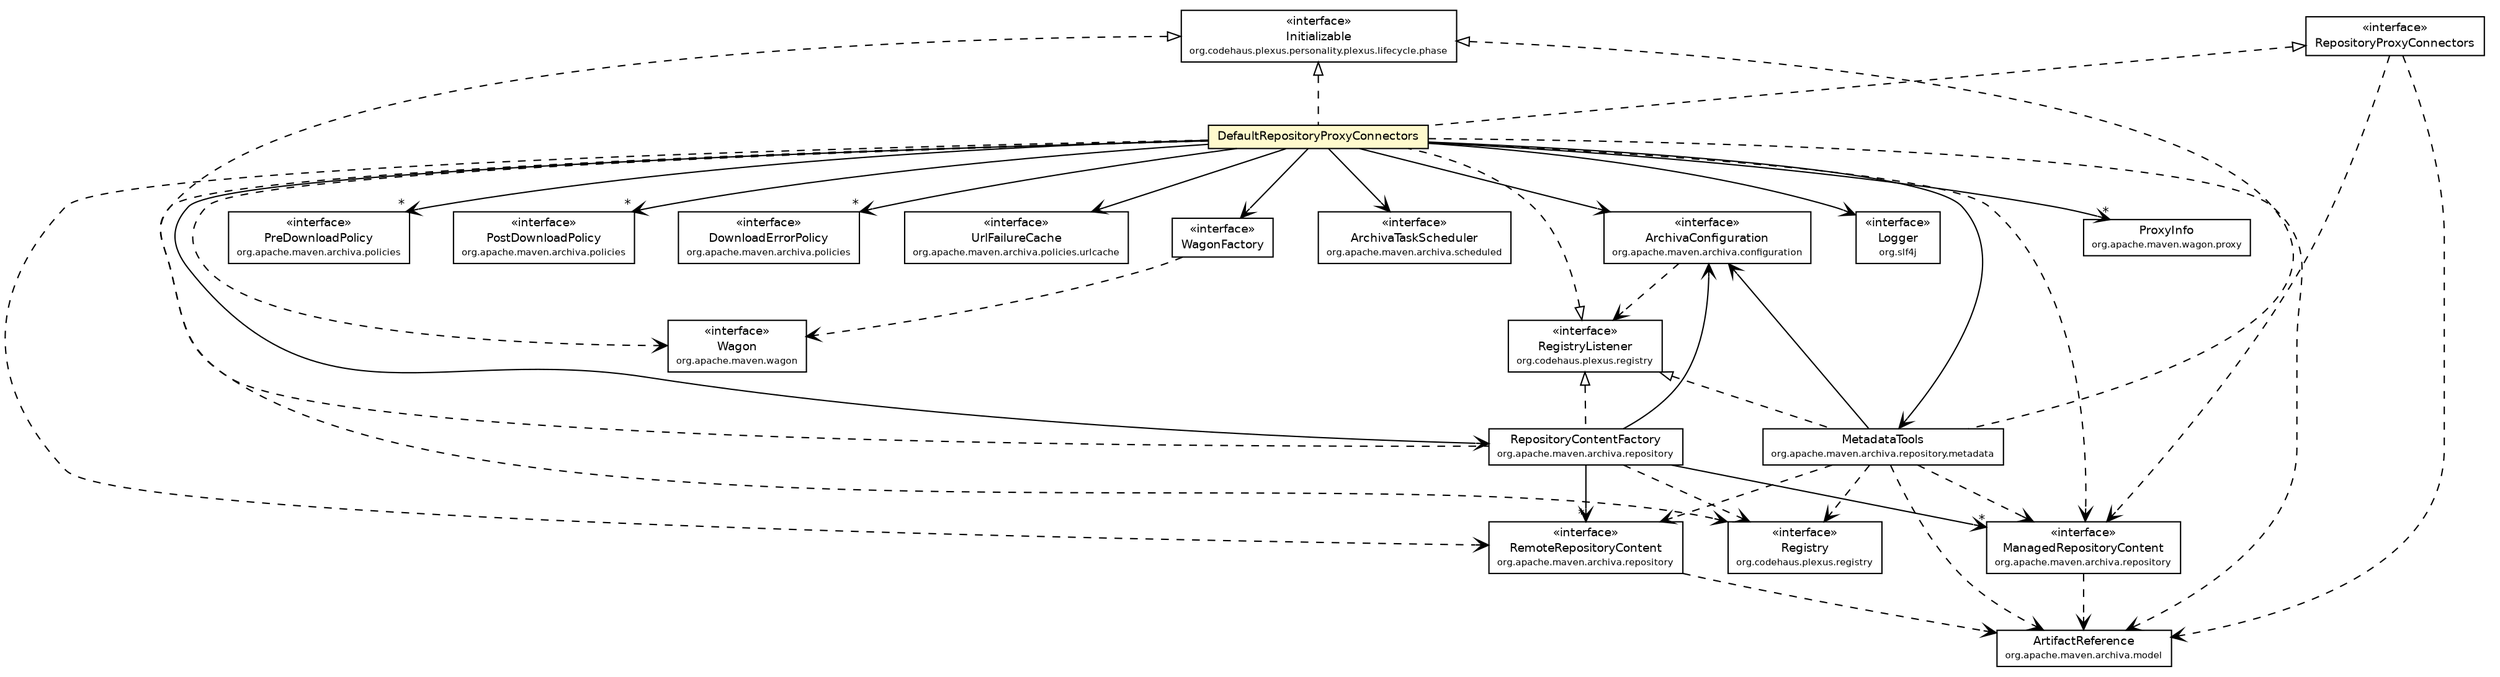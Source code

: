 #!/usr/local/bin/dot
#
# Class diagram 
# Generated by UmlGraph version 4.6 (http://www.spinellis.gr/sw/umlgraph)
#

digraph G {
	edge [fontname="Helvetica",fontsize=10,labelfontname="Helvetica",labelfontsize=10];
	node [fontname="Helvetica",fontsize=10,shape=plaintext];
	// org.apache.maven.archiva.policies.PreDownloadPolicy
	c144261 [label=<<table border="0" cellborder="1" cellspacing="0" cellpadding="2" port="p" href="../policies/PreDownloadPolicy.html">
		<tr><td><table border="0" cellspacing="0" cellpadding="1">
			<tr><td> &laquo;interface&raquo; </td></tr>
			<tr><td> PreDownloadPolicy </td></tr>
			<tr><td><font point-size="7.0"> org.apache.maven.archiva.policies </font></td></tr>
		</table></td></tr>
		</table>>, fontname="Helvetica", fontcolor="black", fontsize=9.0];
	// org.apache.maven.archiva.policies.PostDownloadPolicy
	c144262 [label=<<table border="0" cellborder="1" cellspacing="0" cellpadding="2" port="p" href="../policies/PostDownloadPolicy.html">
		<tr><td><table border="0" cellspacing="0" cellpadding="1">
			<tr><td> &laquo;interface&raquo; </td></tr>
			<tr><td> PostDownloadPolicy </td></tr>
			<tr><td><font point-size="7.0"> org.apache.maven.archiva.policies </font></td></tr>
		</table></td></tr>
		</table>>, fontname="Helvetica", fontcolor="black", fontsize=9.0];
	// org.apache.maven.archiva.policies.DownloadErrorPolicy
	c144267 [label=<<table border="0" cellborder="1" cellspacing="0" cellpadding="2" port="p" href="../policies/DownloadErrorPolicy.html">
		<tr><td><table border="0" cellspacing="0" cellpadding="1">
			<tr><td> &laquo;interface&raquo; </td></tr>
			<tr><td> DownloadErrorPolicy </td></tr>
			<tr><td><font point-size="7.0"> org.apache.maven.archiva.policies </font></td></tr>
		</table></td></tr>
		</table>>, fontname="Helvetica", fontcolor="black", fontsize=9.0];
	// org.apache.maven.archiva.policies.urlcache.UrlFailureCache
	c144271 [label=<<table border="0" cellborder="1" cellspacing="0" cellpadding="2" port="p" href="../policies/urlcache/UrlFailureCache.html">
		<tr><td><table border="0" cellspacing="0" cellpadding="1">
			<tr><td> &laquo;interface&raquo; </td></tr>
			<tr><td> UrlFailureCache </td></tr>
			<tr><td><font point-size="7.0"> org.apache.maven.archiva.policies.urlcache </font></td></tr>
		</table></td></tr>
		</table>>, fontname="Helvetica", fontcolor="black", fontsize=9.0];
	// org.apache.maven.archiva.configuration.ArchivaConfiguration
	c144282 [label=<<table border="0" cellborder="1" cellspacing="0" cellpadding="2" port="p" href="../configuration/ArchivaConfiguration.html">
		<tr><td><table border="0" cellspacing="0" cellpadding="1">
			<tr><td> &laquo;interface&raquo; </td></tr>
			<tr><td> ArchivaConfiguration </td></tr>
			<tr><td><font point-size="7.0"> org.apache.maven.archiva.configuration </font></td></tr>
		</table></td></tr>
		</table>>, fontname="Helvetica", fontcolor="black", fontsize=9.0];
	// org.apache.maven.archiva.repository.RepositoryContentFactory
	c144343 [label=<<table border="0" cellborder="1" cellspacing="0" cellpadding="2" port="p" href="../repository/RepositoryContentFactory.html">
		<tr><td><table border="0" cellspacing="0" cellpadding="1">
			<tr><td> RepositoryContentFactory </td></tr>
			<tr><td><font point-size="7.0"> org.apache.maven.archiva.repository </font></td></tr>
		</table></td></tr>
		</table>>, fontname="Helvetica", fontcolor="black", fontsize=9.0];
	// org.apache.maven.archiva.repository.RemoteRepositoryContent
	c144344 [label=<<table border="0" cellborder="1" cellspacing="0" cellpadding="2" port="p" href="../repository/RemoteRepositoryContent.html">
		<tr><td><table border="0" cellspacing="0" cellpadding="1">
			<tr><td> &laquo;interface&raquo; </td></tr>
			<tr><td> RemoteRepositoryContent </td></tr>
			<tr><td><font point-size="7.0"> org.apache.maven.archiva.repository </font></td></tr>
		</table></td></tr>
		</table>>, fontname="Helvetica", fontcolor="black", fontsize=9.0];
	// org.apache.maven.archiva.repository.ManagedRepositoryContent
	c144345 [label=<<table border="0" cellborder="1" cellspacing="0" cellpadding="2" port="p" href="../repository/ManagedRepositoryContent.html">
		<tr><td><table border="0" cellspacing="0" cellpadding="1">
			<tr><td> &laquo;interface&raquo; </td></tr>
			<tr><td> ManagedRepositoryContent </td></tr>
			<tr><td><font point-size="7.0"> org.apache.maven.archiva.repository </font></td></tr>
		</table></td></tr>
		</table>>, fontname="Helvetica", fontcolor="black", fontsize=9.0];
	// org.apache.maven.archiva.repository.metadata.MetadataTools
	c144354 [label=<<table border="0" cellborder="1" cellspacing="0" cellpadding="2" port="p" href="../repository/metadata/MetadataTools.html">
		<tr><td><table border="0" cellspacing="0" cellpadding="1">
			<tr><td> MetadataTools </td></tr>
			<tr><td><font point-size="7.0"> org.apache.maven.archiva.repository.metadata </font></td></tr>
		</table></td></tr>
		</table>>, fontname="Helvetica", fontcolor="black", fontsize=9.0];
	// org.apache.maven.archiva.scheduled.ArchivaTaskScheduler
	c144485 [label=<<table border="0" cellborder="1" cellspacing="0" cellpadding="2" port="p" href="../scheduled/ArchivaTaskScheduler.html">
		<tr><td><table border="0" cellspacing="0" cellpadding="1">
			<tr><td> &laquo;interface&raquo; </td></tr>
			<tr><td> ArchivaTaskScheduler </td></tr>
			<tr><td><font point-size="7.0"> org.apache.maven.archiva.scheduled </font></td></tr>
		</table></td></tr>
		</table>>, fontname="Helvetica", fontcolor="black", fontsize=9.0];
	// org.apache.maven.archiva.proxy.WagonFactory
	c144552 [label=<<table border="0" cellborder="1" cellspacing="0" cellpadding="2" port="p" href="./WagonFactory.html">
		<tr><td><table border="0" cellspacing="0" cellpadding="1">
			<tr><td> &laquo;interface&raquo; </td></tr>
			<tr><td> WagonFactory </td></tr>
		</table></td></tr>
		</table>>, fontname="Helvetica", fontcolor="black", fontsize=9.0];
	// org.apache.maven.archiva.proxy.RepositoryProxyConnectors
	c144553 [label=<<table border="0" cellborder="1" cellspacing="0" cellpadding="2" port="p" href="./RepositoryProxyConnectors.html">
		<tr><td><table border="0" cellspacing="0" cellpadding="1">
			<tr><td> &laquo;interface&raquo; </td></tr>
			<tr><td> RepositoryProxyConnectors </td></tr>
		</table></td></tr>
		</table>>, fontname="Helvetica", fontcolor="black", fontsize=9.0];
	// org.apache.maven.archiva.proxy.DefaultRepositoryProxyConnectors
	c144559 [label=<<table border="0" cellborder="1" cellspacing="0" cellpadding="2" port="p" bgcolor="lemonChiffon" href="./DefaultRepositoryProxyConnectors.html">
		<tr><td><table border="0" cellspacing="0" cellpadding="1">
			<tr><td> DefaultRepositoryProxyConnectors </td></tr>
		</table></td></tr>
		</table>>, fontname="Helvetica", fontcolor="black", fontsize=9.0];
	//org.apache.maven.archiva.repository.RepositoryContentFactory implements org.codehaus.plexus.registry.RegistryListener
	c144621:p -> c144343:p [dir=back,arrowtail=empty,style=dashed];
	//org.apache.maven.archiva.repository.RepositoryContentFactory implements org.codehaus.plexus.personality.plexus.lifecycle.phase.Initializable
	c144622:p -> c144343:p [dir=back,arrowtail=empty,style=dashed];
	//org.apache.maven.archiva.repository.metadata.MetadataTools implements org.codehaus.plexus.registry.RegistryListener
	c144621:p -> c144354:p [dir=back,arrowtail=empty,style=dashed];
	//org.apache.maven.archiva.repository.metadata.MetadataTools implements org.codehaus.plexus.personality.plexus.lifecycle.phase.Initializable
	c144622:p -> c144354:p [dir=back,arrowtail=empty,style=dashed];
	//org.apache.maven.archiva.proxy.DefaultRepositoryProxyConnectors implements org.apache.maven.archiva.proxy.RepositoryProxyConnectors
	c144553:p -> c144559:p [dir=back,arrowtail=empty,style=dashed];
	//org.apache.maven.archiva.proxy.DefaultRepositoryProxyConnectors implements org.codehaus.plexus.registry.RegistryListener
	c144621:p -> c144559:p [dir=back,arrowtail=empty,style=dashed];
	//org.apache.maven.archiva.proxy.DefaultRepositoryProxyConnectors implements org.codehaus.plexus.personality.plexus.lifecycle.phase.Initializable
	c144622:p -> c144559:p [dir=back,arrowtail=empty,style=dashed];
	// org.apache.maven.archiva.repository.RepositoryContentFactory NAVASSOC org.apache.maven.archiva.configuration.ArchivaConfiguration
	c144343:p -> c144282:p [taillabel="", label="", headlabel="", fontname="Helvetica", fontcolor="black", fontsize=10.0, color="black", arrowhead=open];
	// org.apache.maven.archiva.repository.RepositoryContentFactory NAVASSOC org.apache.maven.archiva.repository.ManagedRepositoryContent
	c144343:p -> c144345:p [taillabel="", label="", headlabel="*", fontname="Helvetica", fontcolor="black", fontsize=10.0, color="black", arrowhead=open];
	// org.apache.maven.archiva.repository.RepositoryContentFactory NAVASSOC org.apache.maven.archiva.repository.RemoteRepositoryContent
	c144343:p -> c144344:p [taillabel="", label="", headlabel="*", fontname="Helvetica", fontcolor="black", fontsize=10.0, color="black", arrowhead=open];
	// org.apache.maven.archiva.repository.metadata.MetadataTools NAVASSOC org.apache.maven.archiva.configuration.ArchivaConfiguration
	c144354:p -> c144282:p [taillabel="", label="", headlabel="", fontname="Helvetica", fontcolor="black", fontsize=10.0, color="black", arrowhead=open];
	// org.apache.maven.archiva.proxy.DefaultRepositoryProxyConnectors NAVASSOC org.slf4j.Logger
	c144559:p -> c144623:p [taillabel="", label="", headlabel="", fontname="Helvetica", fontcolor="black", fontsize=10.0, color="black", arrowhead=open];
	// org.apache.maven.archiva.proxy.DefaultRepositoryProxyConnectors NAVASSOC org.apache.maven.archiva.configuration.ArchivaConfiguration
	c144559:p -> c144282:p [taillabel="", label="", headlabel="", fontname="Helvetica", fontcolor="black", fontsize=10.0, color="black", arrowhead=open];
	// org.apache.maven.archiva.proxy.DefaultRepositoryProxyConnectors NAVASSOC org.apache.maven.archiva.repository.RepositoryContentFactory
	c144559:p -> c144343:p [taillabel="", label="", headlabel="", fontname="Helvetica", fontcolor="black", fontsize=10.0, color="black", arrowhead=open];
	// org.apache.maven.archiva.proxy.DefaultRepositoryProxyConnectors NAVASSOC org.apache.maven.archiva.repository.metadata.MetadataTools
	c144559:p -> c144354:p [taillabel="", label="", headlabel="", fontname="Helvetica", fontcolor="black", fontsize=10.0, color="black", arrowhead=open];
	// org.apache.maven.archiva.proxy.DefaultRepositoryProxyConnectors NAVASSOC org.apache.maven.archiva.policies.PreDownloadPolicy
	c144559:p -> c144261:p [taillabel="", label="", headlabel="*", fontname="Helvetica", fontcolor="black", fontsize=10.0, color="black", arrowhead=open];
	// org.apache.maven.archiva.proxy.DefaultRepositoryProxyConnectors NAVASSOC org.apache.maven.archiva.policies.PostDownloadPolicy
	c144559:p -> c144262:p [taillabel="", label="", headlabel="*", fontname="Helvetica", fontcolor="black", fontsize=10.0, color="black", arrowhead=open];
	// org.apache.maven.archiva.proxy.DefaultRepositoryProxyConnectors NAVASSOC org.apache.maven.archiva.policies.DownloadErrorPolicy
	c144559:p -> c144267:p [taillabel="", label="", headlabel="*", fontname="Helvetica", fontcolor="black", fontsize=10.0, color="black", arrowhead=open];
	// org.apache.maven.archiva.proxy.DefaultRepositoryProxyConnectors NAVASSOC org.apache.maven.archiva.policies.urlcache.UrlFailureCache
	c144559:p -> c144271:p [taillabel="", label="", headlabel="", fontname="Helvetica", fontcolor="black", fontsize=10.0, color="black", arrowhead=open];
	// org.apache.maven.archiva.proxy.DefaultRepositoryProxyConnectors NAVASSOC org.apache.maven.wagon.proxy.ProxyInfo
	c144559:p -> c144624:p [taillabel="", label="", headlabel="*", fontname="Helvetica", fontcolor="black", fontsize=10.0, color="black", arrowhead=open];
	// org.apache.maven.archiva.proxy.DefaultRepositoryProxyConnectors NAVASSOC org.apache.maven.archiva.proxy.WagonFactory
	c144559:p -> c144552:p [taillabel="", label="", headlabel="", fontname="Helvetica", fontcolor="black", fontsize=10.0, color="black", arrowhead=open];
	// org.apache.maven.archiva.proxy.DefaultRepositoryProxyConnectors NAVASSOC org.apache.maven.archiva.scheduled.ArchivaTaskScheduler
	c144559:p -> c144485:p [taillabel="", label="", headlabel="", fontname="Helvetica", fontcolor="black", fontsize=10.0, color="black", arrowhead=open];
	// org.apache.maven.archiva.configuration.ArchivaConfiguration DEPEND org.codehaus.plexus.registry.RegistryListener
	c144282:p -> c144621:p [taillabel="", label="", headlabel="", fontname="Helvetica", fontcolor="black", fontsize=10.0, color="black", arrowhead=open, style=dashed];
	// org.apache.maven.archiva.repository.RepositoryContentFactory DEPEND org.codehaus.plexus.registry.Registry
	c144343:p -> c144625:p [taillabel="", label="", headlabel="", fontname="Helvetica", fontcolor="black", fontsize=10.0, color="black", arrowhead=open, style=dashed];
	// org.apache.maven.archiva.repository.RemoteRepositoryContent DEPEND org.apache.maven.archiva.model.ArtifactReference
	c144344:p -> c144626:p [taillabel="", label="", headlabel="", fontname="Helvetica", fontcolor="black", fontsize=10.0, color="black", arrowhead=open, style=dashed];
	// org.apache.maven.archiva.repository.ManagedRepositoryContent DEPEND org.apache.maven.archiva.model.ArtifactReference
	c144345:p -> c144626:p [taillabel="", label="", headlabel="", fontname="Helvetica", fontcolor="black", fontsize=10.0, color="black", arrowhead=open, style=dashed];
	// org.apache.maven.archiva.repository.metadata.MetadataTools DEPEND org.apache.maven.archiva.repository.ManagedRepositoryContent
	c144354:p -> c144345:p [taillabel="", label="", headlabel="", fontname="Helvetica", fontcolor="black", fontsize=10.0, color="black", arrowhead=open, style=dashed];
	// org.apache.maven.archiva.repository.metadata.MetadataTools DEPEND org.apache.maven.archiva.model.ArtifactReference
	c144354:p -> c144626:p [taillabel="", label="", headlabel="", fontname="Helvetica", fontcolor="black", fontsize=10.0, color="black", arrowhead=open, style=dashed];
	// org.apache.maven.archiva.repository.metadata.MetadataTools DEPEND org.codehaus.plexus.registry.Registry
	c144354:p -> c144625:p [taillabel="", label="", headlabel="", fontname="Helvetica", fontcolor="black", fontsize=10.0, color="black", arrowhead=open, style=dashed];
	// org.apache.maven.archiva.repository.metadata.MetadataTools DEPEND org.apache.maven.archiva.repository.RemoteRepositoryContent
	c144354:p -> c144344:p [taillabel="", label="", headlabel="", fontname="Helvetica", fontcolor="black", fontsize=10.0, color="black", arrowhead=open, style=dashed];
	// org.apache.maven.archiva.proxy.WagonFactory DEPEND org.apache.maven.wagon.Wagon
	c144552:p -> c144627:p [taillabel="", label="", headlabel="", fontname="Helvetica", fontcolor="black", fontsize=10.0, color="black", arrowhead=open, style=dashed];
	// org.apache.maven.archiva.proxy.RepositoryProxyConnectors DEPEND org.apache.maven.archiva.model.ArtifactReference
	c144553:p -> c144626:p [taillabel="", label="", headlabel="", fontname="Helvetica", fontcolor="black", fontsize=10.0, color="black", arrowhead=open, style=dashed];
	// org.apache.maven.archiva.proxy.RepositoryProxyConnectors DEPEND org.apache.maven.archiva.repository.ManagedRepositoryContent
	c144553:p -> c144345:p [taillabel="", label="", headlabel="", fontname="Helvetica", fontcolor="black", fontsize=10.0, color="black", arrowhead=open, style=dashed];
	// org.apache.maven.archiva.proxy.DefaultRepositoryProxyConnectors DEPEND org.apache.maven.archiva.repository.ManagedRepositoryContent
	c144559:p -> c144345:p [taillabel="", label="", headlabel="", fontname="Helvetica", fontcolor="black", fontsize=10.0, color="black", arrowhead=open, style=dashed];
	// org.apache.maven.archiva.proxy.DefaultRepositoryProxyConnectors DEPEND org.apache.maven.wagon.Wagon
	c144559:p -> c144627:p [taillabel="", label="", headlabel="", fontname="Helvetica", fontcolor="black", fontsize=10.0, color="black", arrowhead=open, style=dashed];
	// org.apache.maven.archiva.proxy.DefaultRepositoryProxyConnectors DEPEND org.apache.maven.archiva.model.ArtifactReference
	c144559:p -> c144626:p [taillabel="", label="", headlabel="", fontname="Helvetica", fontcolor="black", fontsize=10.0, color="black", arrowhead=open, style=dashed];
	// org.apache.maven.archiva.proxy.DefaultRepositoryProxyConnectors DEPEND org.codehaus.plexus.registry.Registry
	c144559:p -> c144625:p [taillabel="", label="", headlabel="", fontname="Helvetica", fontcolor="black", fontsize=10.0, color="black", arrowhead=open, style=dashed];
	// org.apache.maven.archiva.proxy.DefaultRepositoryProxyConnectors DEPEND org.apache.maven.archiva.repository.RemoteRepositoryContent
	c144559:p -> c144344:p [taillabel="", label="", headlabel="", fontname="Helvetica", fontcolor="black", fontsize=10.0, color="black", arrowhead=open, style=dashed];
	// org.apache.maven.wagon.proxy.ProxyInfo
	c144624 [label=<<table border="0" cellborder="1" cellspacing="0" cellpadding="2" port="p" href="http://java.sun.com/j2se/1.4.2/docs/api/org/apache/maven/wagon/proxy/ProxyInfo.html">
		<tr><td><table border="0" cellspacing="0" cellpadding="1">
			<tr><td> ProxyInfo </td></tr>
			<tr><td><font point-size="7.0"> org.apache.maven.wagon.proxy </font></td></tr>
		</table></td></tr>
		</table>>, fontname="Helvetica", fontcolor="black", fontsize=9.0];
	// org.slf4j.Logger
	c144623 [label=<<table border="0" cellborder="1" cellspacing="0" cellpadding="2" port="p" href="http://java.sun.com/j2se/1.4.2/docs/api/org/slf4j/Logger.html">
		<tr><td><table border="0" cellspacing="0" cellpadding="1">
			<tr><td> &laquo;interface&raquo; </td></tr>
			<tr><td> Logger </td></tr>
			<tr><td><font point-size="7.0"> org.slf4j </font></td></tr>
		</table></td></tr>
		</table>>, fontname="Helvetica", fontcolor="black", fontsize=9.0];
	// org.codehaus.plexus.personality.plexus.lifecycle.phase.Initializable
	c144622 [label=<<table border="0" cellborder="1" cellspacing="0" cellpadding="2" port="p" href="http://java.sun.com/j2se/1.4.2/docs/api/org/codehaus/plexus/personality/plexus/lifecycle/phase/Initializable.html">
		<tr><td><table border="0" cellspacing="0" cellpadding="1">
			<tr><td> &laquo;interface&raquo; </td></tr>
			<tr><td> Initializable </td></tr>
			<tr><td><font point-size="7.0"> org.codehaus.plexus.personality.plexus.lifecycle.phase </font></td></tr>
		</table></td></tr>
		</table>>, fontname="Helvetica", fontcolor="black", fontsize=9.0];
	// org.codehaus.plexus.registry.Registry
	c144625 [label=<<table border="0" cellborder="1" cellspacing="0" cellpadding="2" port="p" href="http://java.sun.com/j2se/1.4.2/docs/api/org/codehaus/plexus/registry/Registry.html">
		<tr><td><table border="0" cellspacing="0" cellpadding="1">
			<tr><td> &laquo;interface&raquo; </td></tr>
			<tr><td> Registry </td></tr>
			<tr><td><font point-size="7.0"> org.codehaus.plexus.registry </font></td></tr>
		</table></td></tr>
		</table>>, fontname="Helvetica", fontcolor="black", fontsize=9.0];
	// org.apache.maven.wagon.Wagon
	c144627 [label=<<table border="0" cellborder="1" cellspacing="0" cellpadding="2" port="p" href="http://java.sun.com/j2se/1.4.2/docs/api/org/apache/maven/wagon/Wagon.html">
		<tr><td><table border="0" cellspacing="0" cellpadding="1">
			<tr><td> &laquo;interface&raquo; </td></tr>
			<tr><td> Wagon </td></tr>
			<tr><td><font point-size="7.0"> org.apache.maven.wagon </font></td></tr>
		</table></td></tr>
		</table>>, fontname="Helvetica", fontcolor="black", fontsize=9.0];
	// org.apache.maven.archiva.model.ArtifactReference
	c144626 [label=<<table border="0" cellborder="1" cellspacing="0" cellpadding="2" port="p" href="http://java.sun.com/j2se/1.4.2/docs/api/org/apache/maven/archiva/model/ArtifactReference.html">
		<tr><td><table border="0" cellspacing="0" cellpadding="1">
			<tr><td> ArtifactReference </td></tr>
			<tr><td><font point-size="7.0"> org.apache.maven.archiva.model </font></td></tr>
		</table></td></tr>
		</table>>, fontname="Helvetica", fontcolor="black", fontsize=9.0];
	// org.codehaus.plexus.registry.RegistryListener
	c144621 [label=<<table border="0" cellborder="1" cellspacing="0" cellpadding="2" port="p" href="http://java.sun.com/j2se/1.4.2/docs/api/org/codehaus/plexus/registry/RegistryListener.html">
		<tr><td><table border="0" cellspacing="0" cellpadding="1">
			<tr><td> &laquo;interface&raquo; </td></tr>
			<tr><td> RegistryListener </td></tr>
			<tr><td><font point-size="7.0"> org.codehaus.plexus.registry </font></td></tr>
		</table></td></tr>
		</table>>, fontname="Helvetica", fontcolor="black", fontsize=9.0];
}

